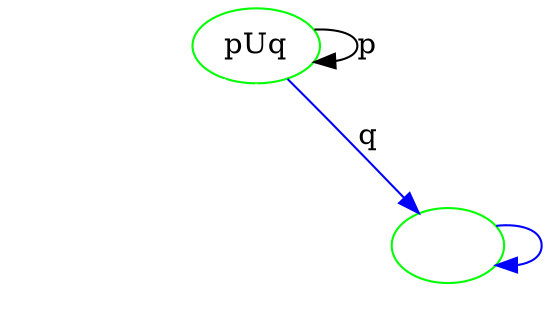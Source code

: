 digraph G {
    0 [label="pUq", color="green"] ;
    1 [label="q", color="white", fontcolor="white"] ;
    2 [label="p\nX(pUq)", color="white", fontcolor="white"] ;
    3 [label = " ", color="green"] ;

    0 -> 1 [color="white", fontcolor="white"] ;
    0 -> 2 [color="white", fontcolor="white", label="pUq"] ;
    0 -> 3 [color="blue", label="q"] ;
    0 -> 0 [color="black", label="p"] ;
    3 -> 3 [color="blue"] ;
}